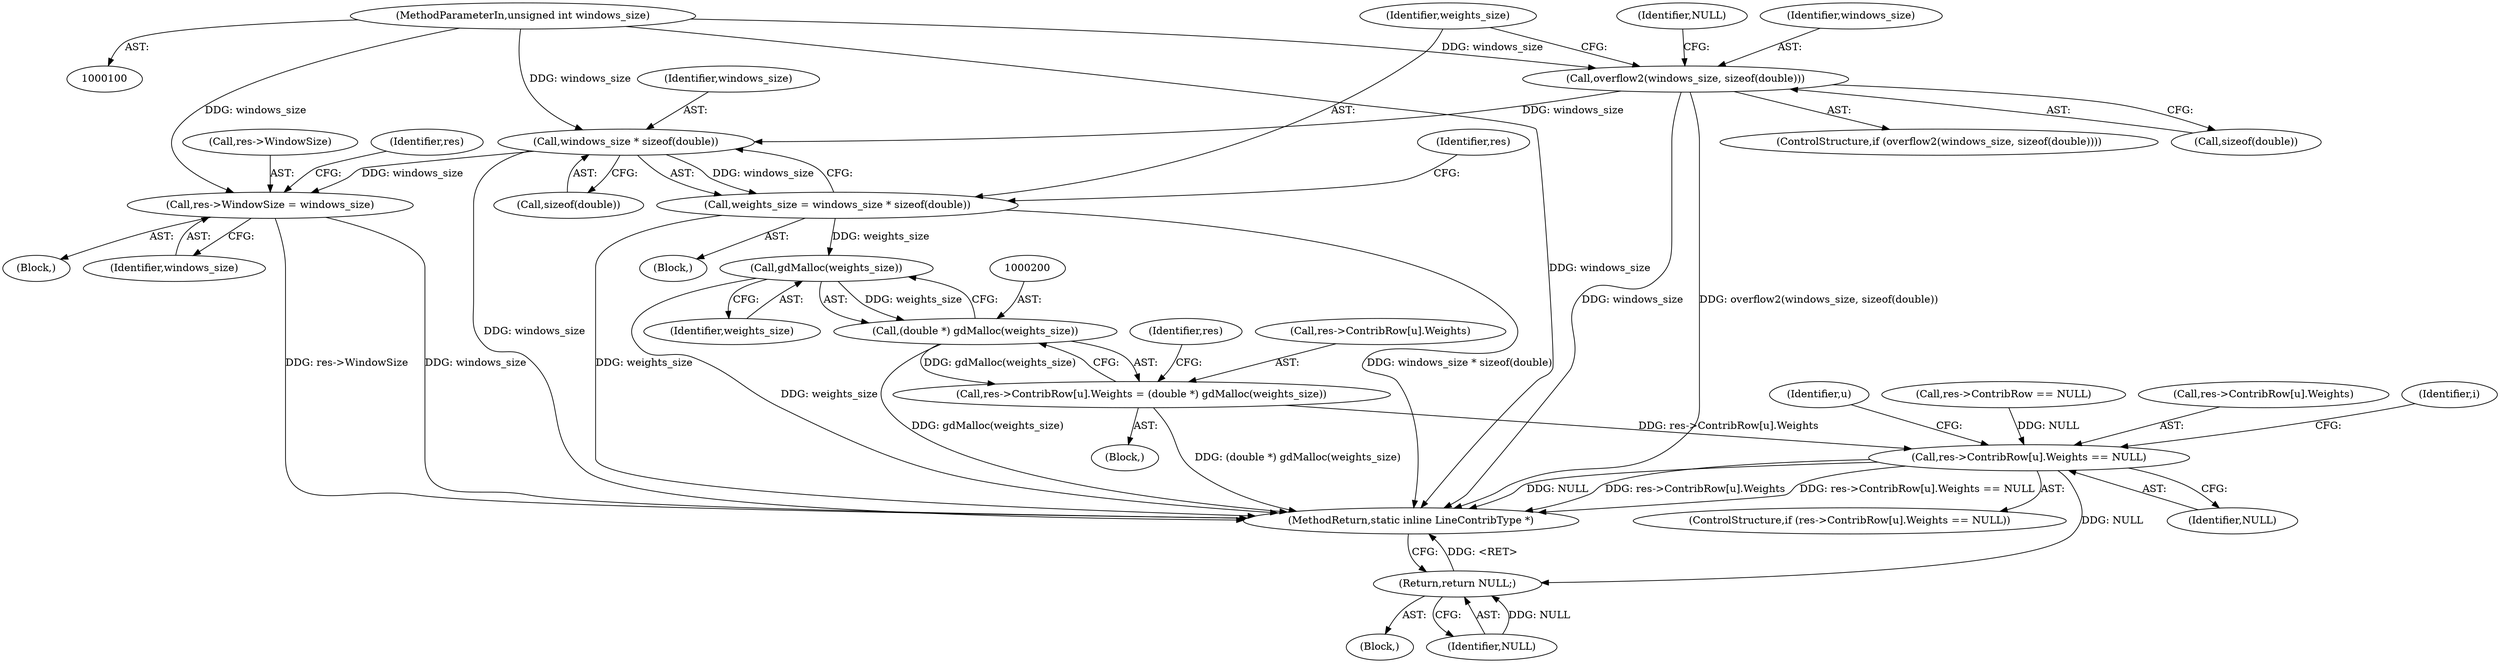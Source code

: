 digraph "0_libgd_60bfb401ad5a4a8ae995dcd36372fe15c71e1a35@API" {
"1000122" [label="(Call,windows_size * sizeof(double))"];
"1000111" [label="(Call,overflow2(windows_size, sizeof(double)))"];
"1000102" [label="(MethodParameterIn,unsigned int windows_size)"];
"1000120" [label="(Call,weights_size = windows_size * sizeof(double))"];
"1000201" [label="(Call,gdMalloc(weights_size))"];
"1000199" [label="(Call,(double *) gdMalloc(weights_size))"];
"1000191" [label="(Call,res->ContribRow[u].Weights = (double *) gdMalloc(weights_size))"];
"1000204" [label="(Call,res->ContribRow[u].Weights == NULL)"];
"1000239" [label="(Return,return NULL;)"];
"1000139" [label="(Call,res->WindowSize = windows_size)"];
"1000121" [label="(Identifier,weights_size)"];
"1000208" [label="(Identifier,res)"];
"1000204" [label="(Call,res->ContribRow[u].Weights == NULL)"];
"1000110" [label="(ControlStructure,if (overflow2(windows_size, sizeof(double))))"];
"1000124" [label="(Call,sizeof(double))"];
"1000239" [label="(Return,return NULL;)"];
"1000113" [label="(Call,sizeof(double))"];
"1000201" [label="(Call,gdMalloc(weights_size))"];
"1000112" [label="(Identifier,windows_size)"];
"1000103" [label="(Block,)"];
"1000146" [label="(Identifier,res)"];
"1000140" [label="(Call,res->WindowSize)"];
"1000171" [label="(Call,res->ContribRow == NULL)"];
"1000202" [label="(Identifier,weights_size)"];
"1000122" [label="(Call,windows_size * sizeof(double))"];
"1000199" [label="(Call,(double *) gdMalloc(weights_size))"];
"1000205" [label="(Call,res->ContribRow[u].Weights)"];
"1000111" [label="(Call,overflow2(windows_size, sizeof(double)))"];
"1000102" [label="(MethodParameterIn,unsigned int windows_size)"];
"1000212" [label="(Identifier,NULL)"];
"1000119" [label="(Block,)"];
"1000120" [label="(Call,weights_size = windows_size * sizeof(double))"];
"1000139" [label="(Call,res->WindowSize = windows_size)"];
"1000117" [label="(Identifier,NULL)"];
"1000127" [label="(Identifier,res)"];
"1000217" [label="(Identifier,i)"];
"1000213" [label="(Block,)"];
"1000123" [label="(Identifier,windows_size)"];
"1000203" [label="(ControlStructure,if (res->ContribRow[u].Weights == NULL))"];
"1000243" [label="(MethodReturn,static inline LineContribType *)"];
"1000189" [label="(Identifier,u)"];
"1000191" [label="(Call,res->ContribRow[u].Weights = (double *) gdMalloc(weights_size))"];
"1000240" [label="(Identifier,NULL)"];
"1000143" [label="(Identifier,windows_size)"];
"1000190" [label="(Block,)"];
"1000192" [label="(Call,res->ContribRow[u].Weights)"];
"1000122" -> "1000120"  [label="AST: "];
"1000122" -> "1000124"  [label="CFG: "];
"1000123" -> "1000122"  [label="AST: "];
"1000124" -> "1000122"  [label="AST: "];
"1000120" -> "1000122"  [label="CFG: "];
"1000122" -> "1000243"  [label="DDG: windows_size"];
"1000122" -> "1000120"  [label="DDG: windows_size"];
"1000111" -> "1000122"  [label="DDG: windows_size"];
"1000102" -> "1000122"  [label="DDG: windows_size"];
"1000122" -> "1000139"  [label="DDG: windows_size"];
"1000111" -> "1000110"  [label="AST: "];
"1000111" -> "1000113"  [label="CFG: "];
"1000112" -> "1000111"  [label="AST: "];
"1000113" -> "1000111"  [label="AST: "];
"1000117" -> "1000111"  [label="CFG: "];
"1000121" -> "1000111"  [label="CFG: "];
"1000111" -> "1000243"  [label="DDG: overflow2(windows_size, sizeof(double))"];
"1000111" -> "1000243"  [label="DDG: windows_size"];
"1000102" -> "1000111"  [label="DDG: windows_size"];
"1000102" -> "1000100"  [label="AST: "];
"1000102" -> "1000243"  [label="DDG: windows_size"];
"1000102" -> "1000139"  [label="DDG: windows_size"];
"1000120" -> "1000119"  [label="AST: "];
"1000121" -> "1000120"  [label="AST: "];
"1000127" -> "1000120"  [label="CFG: "];
"1000120" -> "1000243"  [label="DDG: weights_size"];
"1000120" -> "1000243"  [label="DDG: windows_size * sizeof(double)"];
"1000120" -> "1000201"  [label="DDG: weights_size"];
"1000201" -> "1000199"  [label="AST: "];
"1000201" -> "1000202"  [label="CFG: "];
"1000202" -> "1000201"  [label="AST: "];
"1000199" -> "1000201"  [label="CFG: "];
"1000201" -> "1000243"  [label="DDG: weights_size"];
"1000201" -> "1000199"  [label="DDG: weights_size"];
"1000199" -> "1000191"  [label="AST: "];
"1000200" -> "1000199"  [label="AST: "];
"1000191" -> "1000199"  [label="CFG: "];
"1000199" -> "1000243"  [label="DDG: gdMalloc(weights_size)"];
"1000199" -> "1000191"  [label="DDG: gdMalloc(weights_size)"];
"1000191" -> "1000190"  [label="AST: "];
"1000192" -> "1000191"  [label="AST: "];
"1000208" -> "1000191"  [label="CFG: "];
"1000191" -> "1000243"  [label="DDG: (double *) gdMalloc(weights_size)"];
"1000191" -> "1000204"  [label="DDG: res->ContribRow[u].Weights"];
"1000204" -> "1000203"  [label="AST: "];
"1000204" -> "1000212"  [label="CFG: "];
"1000205" -> "1000204"  [label="AST: "];
"1000212" -> "1000204"  [label="AST: "];
"1000217" -> "1000204"  [label="CFG: "];
"1000189" -> "1000204"  [label="CFG: "];
"1000204" -> "1000243"  [label="DDG: NULL"];
"1000204" -> "1000243"  [label="DDG: res->ContribRow[u].Weights"];
"1000204" -> "1000243"  [label="DDG: res->ContribRow[u].Weights == NULL"];
"1000171" -> "1000204"  [label="DDG: NULL"];
"1000204" -> "1000239"  [label="DDG: NULL"];
"1000239" -> "1000213"  [label="AST: "];
"1000239" -> "1000240"  [label="CFG: "];
"1000240" -> "1000239"  [label="AST: "];
"1000243" -> "1000239"  [label="CFG: "];
"1000239" -> "1000243"  [label="DDG: <RET>"];
"1000240" -> "1000239"  [label="DDG: NULL"];
"1000139" -> "1000103"  [label="AST: "];
"1000139" -> "1000143"  [label="CFG: "];
"1000140" -> "1000139"  [label="AST: "];
"1000143" -> "1000139"  [label="AST: "];
"1000146" -> "1000139"  [label="CFG: "];
"1000139" -> "1000243"  [label="DDG: res->WindowSize"];
"1000139" -> "1000243"  [label="DDG: windows_size"];
}
